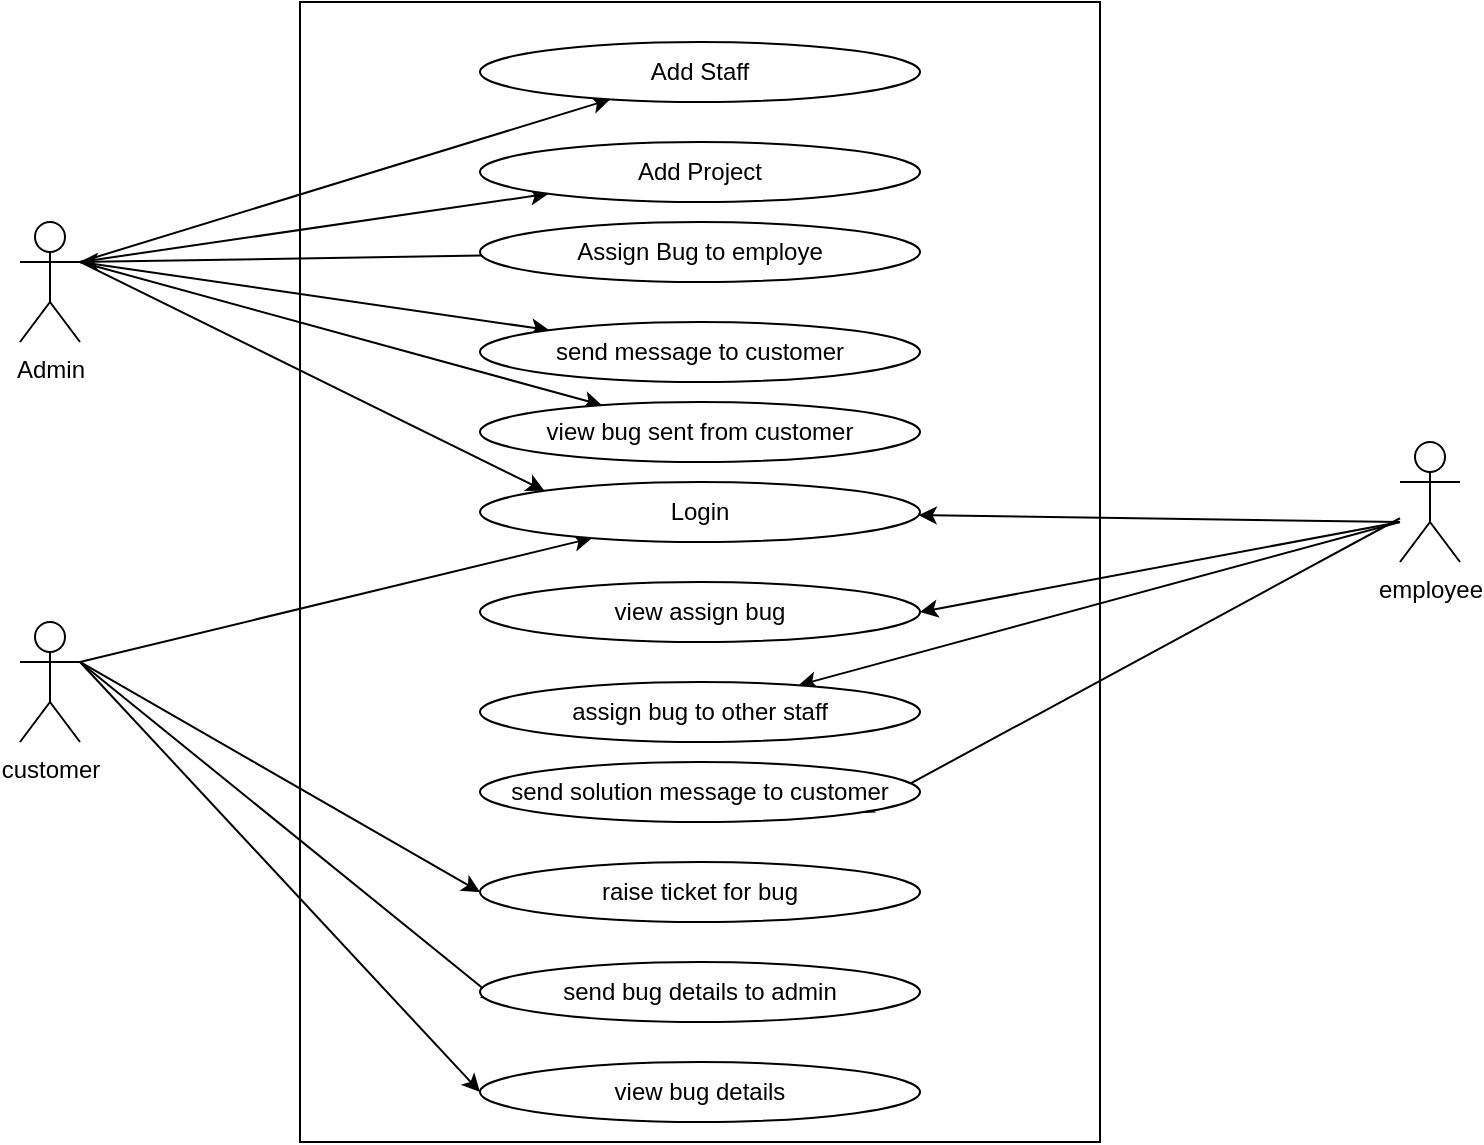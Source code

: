 <mxfile version="13.6.2" type="device"><diagram id="PIrhQbGxyPmKuw4eLxfd" name="Page-1"><mxGraphModel dx="1092" dy="1604" grid="1" gridSize="10" guides="1" tooltips="1" connect="1" arrows="1" fold="1" page="1" pageScale="1" pageWidth="850" pageHeight="1100" math="0" shadow="0"><root><mxCell id="0"/><mxCell id="1" parent="0"/><mxCell id="STb8s9XOWcvSOsRirpe5-5" value="" style="rounded=0;whiteSpace=wrap;html=1;" parent="1" vertex="1"><mxGeometry x="320" y="-30" width="400" height="570" as="geometry"/></mxCell><mxCell id="STb8s9XOWcvSOsRirpe5-28" style="edgeStyle=none;rounded=0;orthogonalLoop=1;jettySize=auto;html=1;exitX=1;exitY=0.333;exitDx=0;exitDy=0;entryX=0;entryY=0;entryDx=0;entryDy=0;exitPerimeter=0;" parent="1" source="STb8s9XOWcvSOsRirpe5-1" target="STb8s9XOWcvSOsRirpe5-12" edge="1"><mxGeometry relative="1" as="geometry"/></mxCell><mxCell id="STb8s9XOWcvSOsRirpe5-1" value="Admin" style="shape=umlActor;verticalLabelPosition=bottom;verticalAlign=top;html=1;" parent="1" vertex="1"><mxGeometry x="180" y="80" width="30" height="60" as="geometry"/></mxCell><mxCell id="STb8s9XOWcvSOsRirpe5-19" style="rounded=0;orthogonalLoop=1;jettySize=auto;html=1;exitX=1;exitY=0.333;exitDx=0;exitDy=0;exitPerimeter=0;entryX=0;entryY=0.5;entryDx=0;entryDy=0;" parent="1" source="STb8s9XOWcvSOsRirpe5-2" target="STb8s9XOWcvSOsRirpe5-18" edge="1"><mxGeometry relative="1" as="geometry"/></mxCell><mxCell id="STb8s9XOWcvSOsRirpe5-20" style="edgeStyle=none;rounded=0;orthogonalLoop=1;jettySize=auto;html=1;exitX=1;exitY=0.333;exitDx=0;exitDy=0;exitPerimeter=0;entryX=0;entryY=0.5;entryDx=0;entryDy=0;" parent="1" source="STb8s9XOWcvSOsRirpe5-2" target="STb8s9XOWcvSOsRirpe5-16" edge="1"><mxGeometry relative="1" as="geometry"/></mxCell><mxCell id="STb8s9XOWcvSOsRirpe5-2" value="customer" style="shape=umlActor;verticalLabelPosition=bottom;verticalAlign=top;html=1;" parent="1" vertex="1"><mxGeometry x="180" y="280" width="30" height="60" as="geometry"/></mxCell><mxCell id="STb8s9XOWcvSOsRirpe5-23" style="edgeStyle=none;rounded=0;orthogonalLoop=1;jettySize=auto;html=1;entryX=1;entryY=1;entryDx=0;entryDy=0;" parent="1" source="STb8s9XOWcvSOsRirpe5-6" target="STb8s9XOWcvSOsRirpe5-15" edge="1"><mxGeometry relative="1" as="geometry"/></mxCell><mxCell id="STb8s9XOWcvSOsRirpe5-6" value="employee&lt;br&gt;" style="shape=umlActor;verticalLabelPosition=bottom;verticalAlign=top;html=1;outlineConnect=0;" parent="1" vertex="1"><mxGeometry x="870" y="190" width="30" height="60" as="geometry"/></mxCell><mxCell id="STb8s9XOWcvSOsRirpe5-29" style="edgeStyle=none;rounded=0;orthogonalLoop=1;jettySize=auto;html=1;exitX=1;exitY=0.333;exitDx=0;exitDy=0;exitPerimeter=0;" parent="1" source="STb8s9XOWcvSOsRirpe5-1" target="STb8s9XOWcvSOsRirpe5-7" edge="1"><mxGeometry relative="1" as="geometry"/></mxCell><mxCell id="STb8s9XOWcvSOsRirpe5-7" value="Add Staff" style="ellipse;whiteSpace=wrap;html=1;" parent="1" vertex="1"><mxGeometry x="410" y="-10" width="220" height="30" as="geometry"/></mxCell><mxCell id="STb8s9XOWcvSOsRirpe5-30" style="edgeStyle=none;rounded=0;orthogonalLoop=1;jettySize=auto;html=1;exitX=1;exitY=0.333;exitDx=0;exitDy=0;exitPerimeter=0;" parent="1" source="STb8s9XOWcvSOsRirpe5-1" target="STb8s9XOWcvSOsRirpe5-8" edge="1"><mxGeometry relative="1" as="geometry"/></mxCell><mxCell id="STb8s9XOWcvSOsRirpe5-8" value="Add Project" style="ellipse;whiteSpace=wrap;html=1;" parent="1" vertex="1"><mxGeometry x="410" y="40" width="220" height="30" as="geometry"/></mxCell><mxCell id="STb8s9XOWcvSOsRirpe5-31" style="edgeStyle=none;rounded=0;orthogonalLoop=1;jettySize=auto;html=1;" parent="1" source="STb8s9XOWcvSOsRirpe5-9" edge="1"><mxGeometry relative="1" as="geometry"><mxPoint x="210" y="100" as="targetPoint"/></mxGeometry></mxCell><mxCell id="STb8s9XOWcvSOsRirpe5-9" value="Assign Bug to employe" style="ellipse;whiteSpace=wrap;html=1;" parent="1" vertex="1"><mxGeometry x="410" y="80" width="220" height="30" as="geometry"/></mxCell><mxCell id="STb8s9XOWcvSOsRirpe5-32" style="edgeStyle=none;rounded=0;orthogonalLoop=1;jettySize=auto;html=1;" parent="1" target="STb8s9XOWcvSOsRirpe5-10" edge="1"><mxGeometry relative="1" as="geometry"><mxPoint x="210" y="100" as="sourcePoint"/></mxGeometry></mxCell><mxCell id="STb8s9XOWcvSOsRirpe5-10" value="send message to customer" style="ellipse;whiteSpace=wrap;html=1;" parent="1" vertex="1"><mxGeometry x="410" y="130" width="220" height="30" as="geometry"/></mxCell><mxCell id="STb8s9XOWcvSOsRirpe5-33" style="edgeStyle=none;rounded=0;orthogonalLoop=1;jettySize=auto;html=1;exitX=1;exitY=0.333;exitDx=0;exitDy=0;exitPerimeter=0;" parent="1" source="STb8s9XOWcvSOsRirpe5-1" target="STb8s9XOWcvSOsRirpe5-11" edge="1"><mxGeometry relative="1" as="geometry"/></mxCell><mxCell id="STb8s9XOWcvSOsRirpe5-11" value="view bug sent from customer" style="ellipse;whiteSpace=wrap;html=1;" parent="1" vertex="1"><mxGeometry x="410" y="170" width="220" height="30" as="geometry"/></mxCell><mxCell id="STb8s9XOWcvSOsRirpe5-26" style="edgeStyle=none;rounded=0;orthogonalLoop=1;jettySize=auto;html=1;" parent="1" target="STb8s9XOWcvSOsRirpe5-12" edge="1"><mxGeometry relative="1" as="geometry"><mxPoint x="870" y="230" as="sourcePoint"/></mxGeometry></mxCell><mxCell id="STb8s9XOWcvSOsRirpe5-27" style="edgeStyle=none;rounded=0;orthogonalLoop=1;jettySize=auto;html=1;" parent="1" target="STb8s9XOWcvSOsRirpe5-12" edge="1"><mxGeometry relative="1" as="geometry"><mxPoint x="210" y="300" as="sourcePoint"/></mxGeometry></mxCell><mxCell id="STb8s9XOWcvSOsRirpe5-12" value="Login" style="ellipse;whiteSpace=wrap;html=1;" parent="1" vertex="1"><mxGeometry x="410" y="210" width="220" height="30" as="geometry"/></mxCell><mxCell id="STb8s9XOWcvSOsRirpe5-25" style="edgeStyle=none;rounded=0;orthogonalLoop=1;jettySize=auto;html=1;exitX=1;exitY=0.5;exitDx=0;exitDy=0;entryX=1;entryY=0.5;entryDx=0;entryDy=0;" parent="1" target="STb8s9XOWcvSOsRirpe5-13" edge="1"><mxGeometry relative="1" as="geometry"><mxPoint x="870" y="230" as="sourcePoint"/></mxGeometry></mxCell><mxCell id="STb8s9XOWcvSOsRirpe5-13" value="view assign bug" style="ellipse;whiteSpace=wrap;html=1;" parent="1" vertex="1"><mxGeometry x="410" y="260" width="220" height="30" as="geometry"/></mxCell><mxCell id="STb8s9XOWcvSOsRirpe5-24" style="edgeStyle=none;rounded=0;orthogonalLoop=1;jettySize=auto;html=1;" parent="1" target="STb8s9XOWcvSOsRirpe5-14" edge="1"><mxGeometry relative="1" as="geometry"><mxPoint x="870" y="230" as="sourcePoint"/></mxGeometry></mxCell><mxCell id="STb8s9XOWcvSOsRirpe5-14" value="assign bug to other staff" style="ellipse;whiteSpace=wrap;html=1;" parent="1" vertex="1"><mxGeometry x="410" y="310" width="220" height="30" as="geometry"/></mxCell><mxCell id="STb8s9XOWcvSOsRirpe5-15" value="send solution message to customer" style="ellipse;whiteSpace=wrap;html=1;" parent="1" vertex="1"><mxGeometry x="410" y="350" width="220" height="30" as="geometry"/></mxCell><mxCell id="STb8s9XOWcvSOsRirpe5-16" value="raise ticket for bug&lt;span style=&quot;color: rgba(0 , 0 , 0 , 0) ; font-family: monospace ; font-size: 0px&quot;&gt;%3CmxGraphModel%3E%3Croot%3E%3CmxCell%20id%3D%220%22%2F%3E%3CmxCell%20id%3D%221%22%20parent%3D%220%22%2F%3E%3CmxCell%20id%3D%222%22%20value%3D%22%22%20style%3D%22ellipse%3BwhiteSpace%3Dwrap%3Bhtml%3D1%3B%22%20vertex%3D%221%22%20parent%3D%221%22%3E%3CmxGeometry%20x%3D%22410%22%20y%3D%2280%22%20width%3D%22220%22%20height%3D%2230%22%20as%3D%22geometry%22%2F%3E%3C%2FmxCell%3E%3C%2Froot%3E%3C%2FmxGraphModel%3E&lt;/span&gt;" style="ellipse;whiteSpace=wrap;html=1;" parent="1" vertex="1"><mxGeometry x="410" y="400" width="220" height="30" as="geometry"/></mxCell><mxCell id="STb8s9XOWcvSOsRirpe5-22" style="edgeStyle=none;rounded=0;orthogonalLoop=1;jettySize=auto;html=1;exitX=1;exitY=0.333;exitDx=0;exitDy=0;exitPerimeter=0;entryX=0.045;entryY=0.667;entryDx=0;entryDy=0;entryPerimeter=0;" parent="1" source="STb8s9XOWcvSOsRirpe5-2" target="STb8s9XOWcvSOsRirpe5-17" edge="1"><mxGeometry relative="1" as="geometry"/></mxCell><mxCell id="STb8s9XOWcvSOsRirpe5-17" value="send bug details to admin" style="ellipse;whiteSpace=wrap;html=1;" parent="1" vertex="1"><mxGeometry x="410" y="450" width="220" height="30" as="geometry"/></mxCell><mxCell id="STb8s9XOWcvSOsRirpe5-18" value="view bug details" style="ellipse;whiteSpace=wrap;html=1;" parent="1" vertex="1"><mxGeometry x="410" y="500" width="220" height="30" as="geometry"/></mxCell></root></mxGraphModel></diagram></mxfile>
